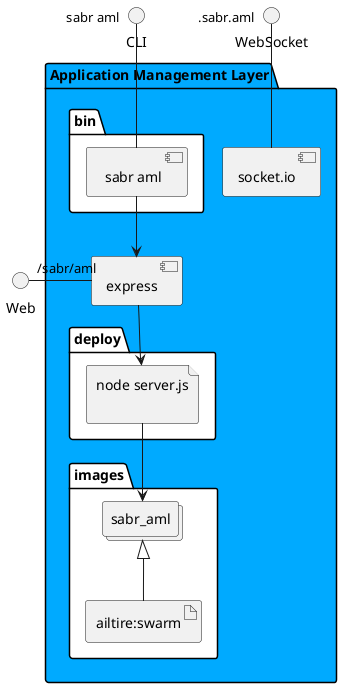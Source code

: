 @startuml
  interface CLI
  interface Web
  interface WebSocket
package "Application Management Layer" #00aaff {
  component express as REST
  component socket.io as socket
  folder bin #ffffff {
    component " sabr aml" as binName
  }
  binName --> REST

  folder deploy #ffffff {
      file "node server.js\n" as sabr_aml_container
      REST --> sabr_aml_container

  
  }
  folder images #ffffff {
    collections "sabr_aml" as sabr_amlimage
    artifact "ailtire:swarm" as ailtireswarm
    sabr_amlimage <|-- ailtireswarm
    sabr_aml_container --> sabr_amlimage

  
  }
}
CLI " sabr aml" -- binName
Web "/sabr/aml" - REST
WebSocket ".sabr.aml" -- socket

@enduml
